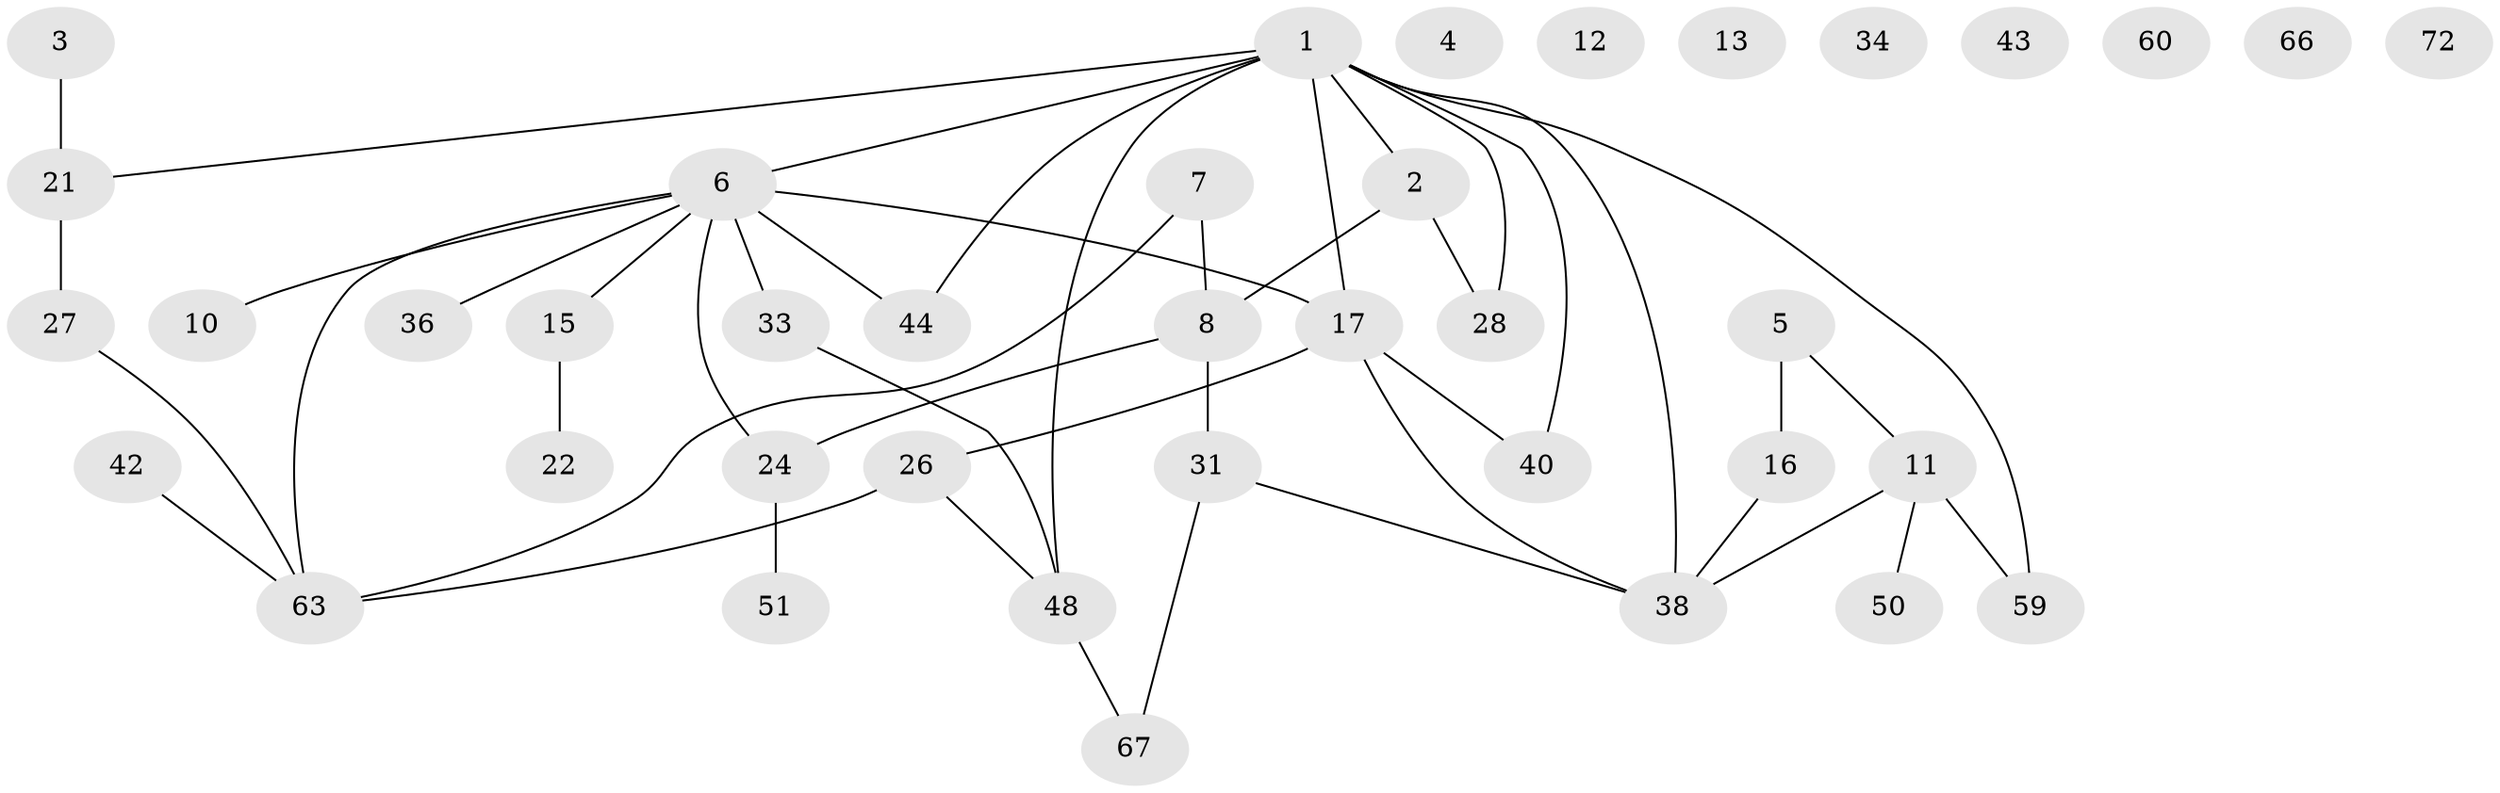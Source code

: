 // original degree distribution, {6: 0.012658227848101266, 1: 0.13924050632911392, 0: 0.10126582278481013, 2: 0.34177215189873417, 4: 0.13924050632911392, 3: 0.24050632911392406, 5: 0.02531645569620253}
// Generated by graph-tools (version 1.1) at 2025/13/03/09/25 04:13:03]
// undirected, 39 vertices, 45 edges
graph export_dot {
graph [start="1"]
  node [color=gray90,style=filled];
  1 [super="+20+18+62+55"];
  2 [super="+23"];
  3 [super="+35"];
  4;
  5 [super="+75"];
  6 [super="+30+14+9+29"];
  7 [super="+46"];
  8 [super="+52"];
  10;
  11 [super="+47+25"];
  12;
  13;
  15 [super="+37"];
  16 [super="+69+64"];
  17 [super="+19+41"];
  21 [super="+56"];
  22;
  24 [super="+76+53"];
  26 [super="+32"];
  27;
  28;
  31 [super="+79"];
  33 [super="+68"];
  34;
  36;
  38 [super="+39+58"];
  40;
  42;
  43;
  44;
  48 [super="+57+61+54"];
  50;
  51;
  59;
  60;
  63;
  66;
  67;
  72;
  1 -- 6 [weight=2];
  1 -- 40;
  1 -- 59;
  1 -- 17 [weight=2];
  1 -- 38;
  1 -- 21;
  1 -- 2;
  1 -- 28;
  1 -- 44;
  1 -- 48;
  2 -- 8;
  2 -- 28;
  3 -- 21;
  5 -- 11;
  5 -- 16 [weight=2];
  6 -- 44;
  6 -- 36;
  6 -- 10;
  6 -- 63;
  6 -- 15;
  6 -- 17;
  6 -- 33 [weight=2];
  6 -- 24 [weight=2];
  7 -- 63;
  7 -- 8;
  8 -- 24;
  8 -- 31;
  11 -- 59;
  11 -- 50;
  11 -- 38;
  15 -- 22;
  16 -- 38;
  17 -- 40;
  17 -- 26;
  17 -- 38;
  21 -- 27 [weight=2];
  24 -- 51;
  26 -- 63;
  26 -- 48;
  27 -- 63;
  31 -- 67;
  31 -- 38;
  33 -- 48;
  42 -- 63;
  48 -- 67;
}
